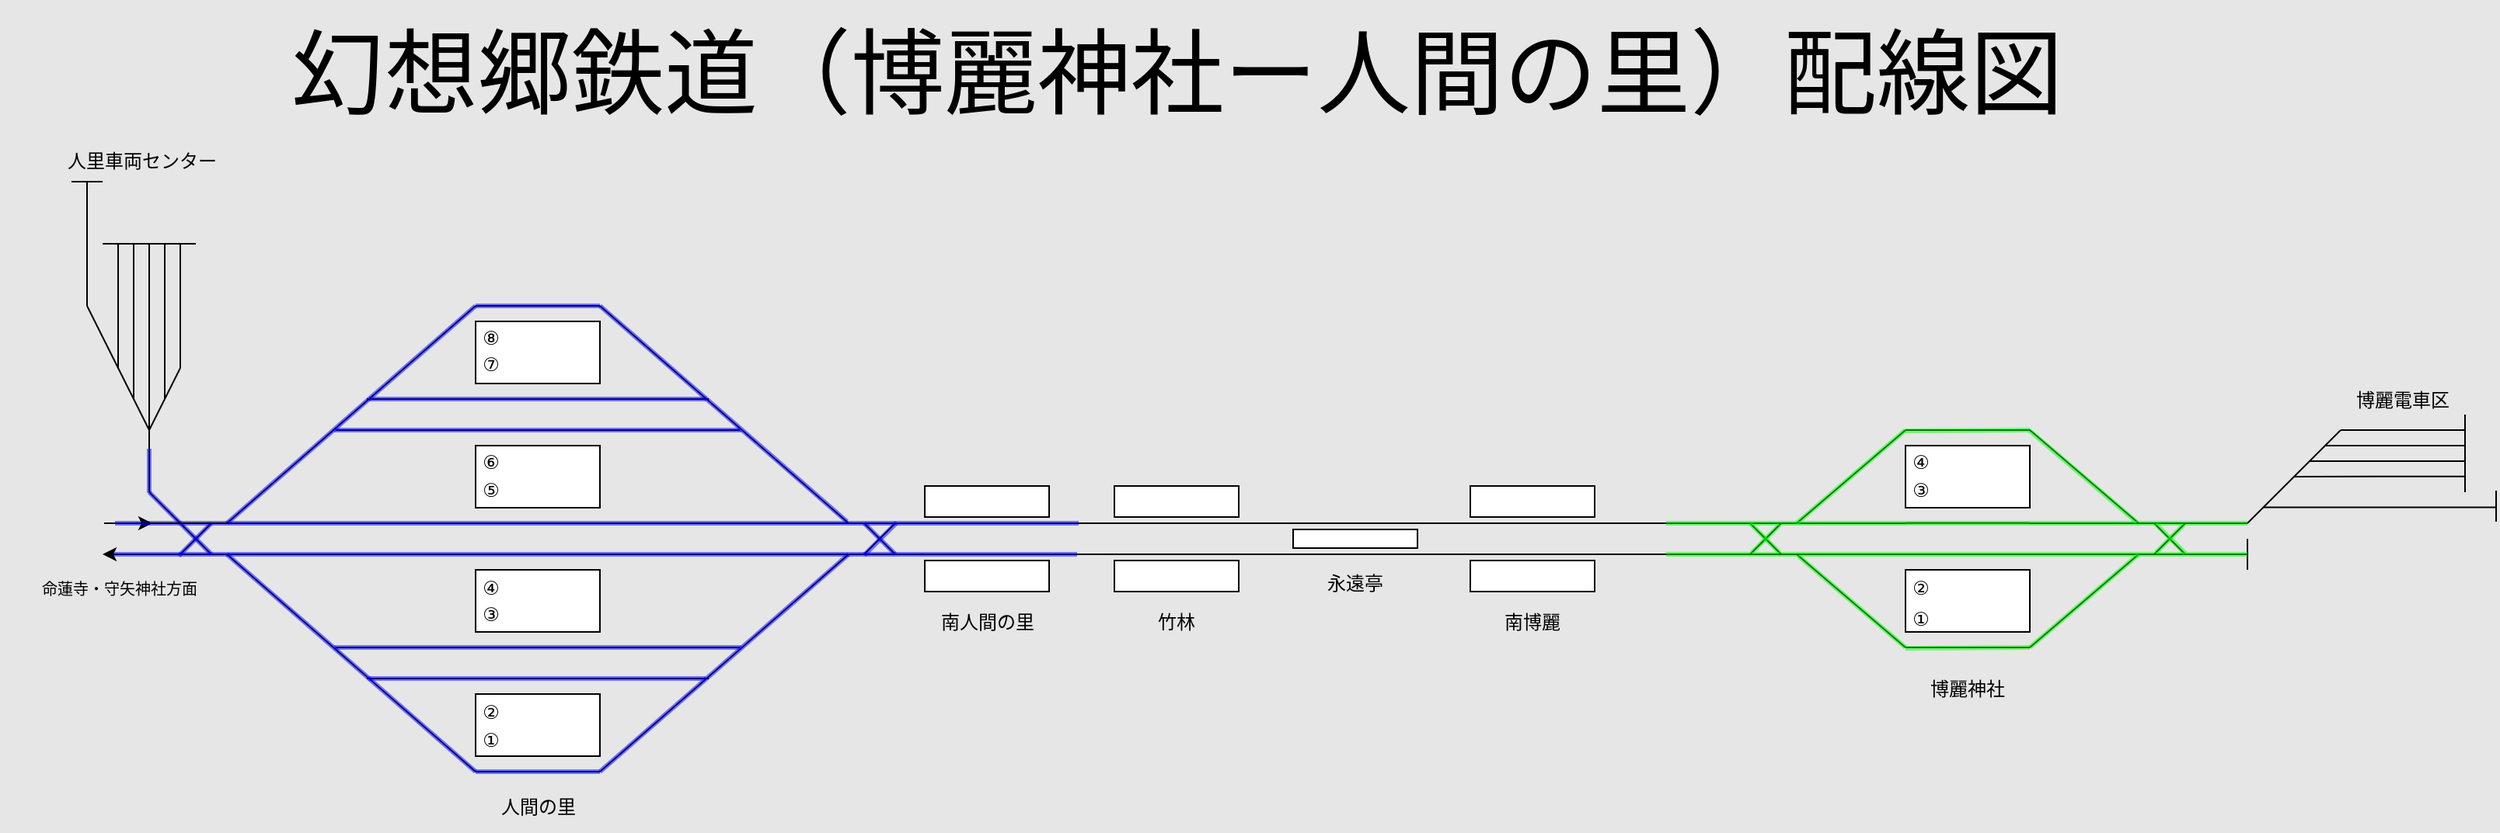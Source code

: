 <mxfile version="21.5.0" type="device">
  <diagram name="第 1 页" id="5KSprpMwUYVPSRvnmA9z">
    <mxGraphModel dx="819" dy="478" grid="0" gridSize="9.843" guides="1" tooltips="1" connect="1" arrows="1" fold="1" page="1" pageScale="1" pageWidth="1654" pageHeight="1169" background="#E6E6E6" math="0" shadow="0">
      <root>
        <mxCell id="0" />
        <mxCell id="1" parent="0" />
        <mxCell id="EGFDkehEQVp23pimZ-VM-1" value="" style="endArrow=none;html=1;rounded=0;" edge="1" parent="1">
          <mxGeometry width="50" height="50" relative="1" as="geometry">
            <mxPoint x="1235" y="299" as="sourcePoint" />
            <mxPoint x="1315" y="299" as="targetPoint" />
          </mxGeometry>
        </mxCell>
        <mxCell id="EGFDkehEQVp23pimZ-VM-2" value="" style="endArrow=none;html=1;rounded=0;" edge="1" parent="1">
          <mxGeometry width="50" height="50" relative="1" as="geometry">
            <mxPoint x="1235" y="358.83" as="sourcePoint" />
            <mxPoint x="1315" y="358.83" as="targetPoint" />
          </mxGeometry>
        </mxCell>
        <mxCell id="EGFDkehEQVp23pimZ-VM-3" value="" style="endArrow=none;html=1;rounded=0;" edge="1" parent="1">
          <mxGeometry width="50" height="50" relative="1" as="geometry">
            <mxPoint x="1235" y="379" as="sourcePoint" />
            <mxPoint x="1315" y="379" as="targetPoint" />
          </mxGeometry>
        </mxCell>
        <mxCell id="EGFDkehEQVp23pimZ-VM-4" value="" style="endArrow=none;html=1;rounded=0;" edge="1" parent="1">
          <mxGeometry width="50" height="50" relative="1" as="geometry">
            <mxPoint x="1235" y="439" as="sourcePoint" />
            <mxPoint x="1315" y="439" as="targetPoint" />
          </mxGeometry>
        </mxCell>
        <mxCell id="EGFDkehEQVp23pimZ-VM-6" value="" style="rounded=0;whiteSpace=wrap;html=1;" vertex="1" parent="1">
          <mxGeometry x="1235" y="309" width="80" height="40" as="geometry" />
        </mxCell>
        <mxCell id="EGFDkehEQVp23pimZ-VM-7" value="" style="rounded=0;whiteSpace=wrap;html=1;" vertex="1" parent="1">
          <mxGeometry x="1235" y="389" width="80" height="40" as="geometry" />
        </mxCell>
        <mxCell id="EGFDkehEQVp23pimZ-VM-8" value="" style="endArrow=none;html=1;rounded=0;" edge="1" parent="1">
          <mxGeometry width="50" height="50" relative="1" as="geometry">
            <mxPoint x="1315" y="299" as="sourcePoint" />
            <mxPoint x="1385" y="359" as="targetPoint" />
          </mxGeometry>
        </mxCell>
        <mxCell id="EGFDkehEQVp23pimZ-VM-9" value="" style="endArrow=none;html=1;rounded=0;" edge="1" parent="1">
          <mxGeometry width="50" height="50" relative="1" as="geometry">
            <mxPoint x="1315" y="379" as="sourcePoint" />
            <mxPoint x="1385" y="379" as="targetPoint" />
          </mxGeometry>
        </mxCell>
        <mxCell id="EGFDkehEQVp23pimZ-VM-10" value="" style="endArrow=none;html=1;rounded=0;" edge="1" parent="1">
          <mxGeometry width="50" height="50" relative="1" as="geometry">
            <mxPoint x="1315" y="439" as="sourcePoint" />
            <mxPoint x="1385" y="379" as="targetPoint" />
          </mxGeometry>
        </mxCell>
        <mxCell id="EGFDkehEQVp23pimZ-VM-11" value="" style="endArrow=none;html=1;rounded=0;" edge="1" parent="1">
          <mxGeometry width="50" height="50" relative="1" as="geometry">
            <mxPoint x="1315" y="359" as="sourcePoint" />
            <mxPoint x="1385" y="359" as="targetPoint" />
          </mxGeometry>
        </mxCell>
        <mxCell id="EGFDkehEQVp23pimZ-VM-12" value="" style="endArrow=none;html=1;rounded=0;" edge="1" parent="1">
          <mxGeometry width="50" height="50" relative="1" as="geometry">
            <mxPoint x="1385" y="359" as="sourcePoint" />
            <mxPoint x="1455" y="359" as="targetPoint" />
          </mxGeometry>
        </mxCell>
        <mxCell id="EGFDkehEQVp23pimZ-VM-13" value="" style="endArrow=none;html=1;rounded=0;" edge="1" parent="1">
          <mxGeometry width="50" height="50" relative="1" as="geometry">
            <mxPoint x="1385" y="379" as="sourcePoint" />
            <mxPoint x="1455" y="379" as="targetPoint" />
          </mxGeometry>
        </mxCell>
        <mxCell id="EGFDkehEQVp23pimZ-VM-14" value="" style="endArrow=none;html=1;rounded=0;" edge="1" parent="1">
          <mxGeometry width="50" height="50" relative="1" as="geometry">
            <mxPoint x="1395" y="359" as="sourcePoint" />
            <mxPoint x="1415" y="379" as="targetPoint" />
          </mxGeometry>
        </mxCell>
        <mxCell id="EGFDkehEQVp23pimZ-VM-15" value="" style="endArrow=none;html=1;rounded=0;" edge="1" parent="1">
          <mxGeometry width="50" height="50" relative="1" as="geometry">
            <mxPoint x="1395" y="379" as="sourcePoint" />
            <mxPoint x="1415" y="359" as="targetPoint" />
          </mxGeometry>
        </mxCell>
        <mxCell id="EGFDkehEQVp23pimZ-VM-16" value="" style="endArrow=none;html=1;rounded=0;" edge="1" parent="1">
          <mxGeometry width="50" height="50" relative="1" as="geometry">
            <mxPoint x="1455" y="389" as="sourcePoint" />
            <mxPoint x="1455" y="369" as="targetPoint" />
          </mxGeometry>
        </mxCell>
        <mxCell id="EGFDkehEQVp23pimZ-VM-17" value="" style="endArrow=none;html=1;rounded=0;" edge="1" parent="1">
          <mxGeometry width="50" height="50" relative="1" as="geometry">
            <mxPoint x="1455" y="359" as="sourcePoint" />
            <mxPoint x="1515" y="299" as="targetPoint" />
          </mxGeometry>
        </mxCell>
        <mxCell id="EGFDkehEQVp23pimZ-VM-18" value="" style="endArrow=none;html=1;rounded=0;" edge="1" parent="1">
          <mxGeometry width="50" height="50" relative="1" as="geometry">
            <mxPoint x="1515" y="299" as="sourcePoint" />
            <mxPoint x="1595" y="299" as="targetPoint" />
          </mxGeometry>
        </mxCell>
        <mxCell id="EGFDkehEQVp23pimZ-VM-19" value="" style="endArrow=none;html=1;rounded=0;" edge="1" parent="1">
          <mxGeometry width="50" height="50" relative="1" as="geometry">
            <mxPoint x="1505" y="309" as="sourcePoint" />
            <mxPoint x="1595" y="309" as="targetPoint" />
          </mxGeometry>
        </mxCell>
        <mxCell id="EGFDkehEQVp23pimZ-VM-20" value="" style="endArrow=none;html=1;rounded=0;" edge="1" parent="1">
          <mxGeometry width="50" height="50" relative="1" as="geometry">
            <mxPoint x="1495" y="319" as="sourcePoint" />
            <mxPoint x="1595" y="319" as="targetPoint" />
          </mxGeometry>
        </mxCell>
        <mxCell id="EGFDkehEQVp23pimZ-VM-21" value="" style="endArrow=none;html=1;rounded=0;" edge="1" parent="1">
          <mxGeometry width="50" height="50" relative="1" as="geometry">
            <mxPoint x="1485" y="329" as="sourcePoint" />
            <mxPoint x="1595" y="328.83" as="targetPoint" />
          </mxGeometry>
        </mxCell>
        <mxCell id="EGFDkehEQVp23pimZ-VM-22" value="" style="endArrow=none;html=1;rounded=0;" edge="1" parent="1">
          <mxGeometry width="50" height="50" relative="1" as="geometry">
            <mxPoint x="1595" y="339" as="sourcePoint" />
            <mxPoint x="1595" y="289" as="targetPoint" />
          </mxGeometry>
        </mxCell>
        <mxCell id="EGFDkehEQVp23pimZ-VM-23" value="" style="endArrow=none;html=1;rounded=0;" edge="1" parent="1">
          <mxGeometry width="50" height="50" relative="1" as="geometry">
            <mxPoint x="1465" y="348.76" as="sourcePoint" />
            <mxPoint x="1615" y="348.76" as="targetPoint" />
          </mxGeometry>
        </mxCell>
        <mxCell id="EGFDkehEQVp23pimZ-VM-24" value="" style="endArrow=none;html=1;rounded=0;" edge="1" parent="1">
          <mxGeometry width="50" height="50" relative="1" as="geometry">
            <mxPoint x="1615" y="358" as="sourcePoint" />
            <mxPoint x="1615" y="338" as="targetPoint" />
          </mxGeometry>
        </mxCell>
        <mxCell id="EGFDkehEQVp23pimZ-VM-26" value="" style="endArrow=none;html=1;rounded=0;" edge="1" parent="1">
          <mxGeometry width="50" height="50" relative="1" as="geometry">
            <mxPoint x="765" y="379" as="sourcePoint" />
            <mxPoint x="1235" y="379" as="targetPoint" />
          </mxGeometry>
        </mxCell>
        <mxCell id="EGFDkehEQVp23pimZ-VM-25" value="" style="endArrow=none;html=1;rounded=0;" edge="1" parent="1">
          <mxGeometry width="50" height="50" relative="1" as="geometry">
            <mxPoint x="764.667" y="359" as="sourcePoint" />
            <mxPoint x="1235" y="359" as="targetPoint" />
          </mxGeometry>
        </mxCell>
        <mxCell id="EGFDkehEQVp23pimZ-VM-27" value="" style="endArrow=none;html=1;rounded=0;" edge="1" parent="1">
          <mxGeometry width="50" height="50" relative="1" as="geometry">
            <mxPoint x="1165" y="379" as="sourcePoint" />
            <mxPoint x="1235" y="439" as="targetPoint" />
          </mxGeometry>
        </mxCell>
        <mxCell id="EGFDkehEQVp23pimZ-VM-28" value="" style="endArrow=none;html=1;rounded=0;" edge="1" parent="1">
          <mxGeometry width="50" height="50" relative="1" as="geometry">
            <mxPoint x="1165" y="359" as="sourcePoint" />
            <mxPoint x="1235" y="299" as="targetPoint" />
          </mxGeometry>
        </mxCell>
        <mxCell id="EGFDkehEQVp23pimZ-VM-29" value="" style="endArrow=none;html=1;rounded=0;" edge="1" parent="1">
          <mxGeometry width="50" height="50" relative="1" as="geometry">
            <mxPoint x="1135" y="359" as="sourcePoint" />
            <mxPoint x="1155" y="379" as="targetPoint" />
          </mxGeometry>
        </mxCell>
        <mxCell id="EGFDkehEQVp23pimZ-VM-30" value="" style="endArrow=none;html=1;rounded=0;" edge="1" parent="1">
          <mxGeometry width="50" height="50" relative="1" as="geometry">
            <mxPoint x="1135" y="379" as="sourcePoint" />
            <mxPoint x="1155" y="359" as="targetPoint" />
          </mxGeometry>
        </mxCell>
        <mxCell id="EGFDkehEQVp23pimZ-VM-31" value="" style="endArrow=none;html=1;rounded=0;" edge="1" parent="1">
          <mxGeometry width="50" height="50" relative="1" as="geometry">
            <mxPoint x="555" y="359" as="sourcePoint" />
            <mxPoint x="765" y="359" as="targetPoint" />
          </mxGeometry>
        </mxCell>
        <mxCell id="EGFDkehEQVp23pimZ-VM-32" value="" style="endArrow=none;html=1;rounded=0;" edge="1" parent="1">
          <mxGeometry width="50" height="50" relative="1" as="geometry">
            <mxPoint x="555" y="379" as="sourcePoint" />
            <mxPoint x="765" y="379" as="targetPoint" />
          </mxGeometry>
        </mxCell>
        <mxCell id="EGFDkehEQVp23pimZ-VM-33" value="" style="endArrow=none;html=1;rounded=0;" edge="1" parent="1">
          <mxGeometry width="50" height="50" relative="1" as="geometry">
            <mxPoint x="565" y="379" as="sourcePoint" />
            <mxPoint x="585" y="359" as="targetPoint" />
          </mxGeometry>
        </mxCell>
        <mxCell id="EGFDkehEQVp23pimZ-VM-34" value="" style="endArrow=none;html=1;rounded=0;" edge="1" parent="1">
          <mxGeometry width="50" height="50" relative="1" as="geometry">
            <mxPoint x="565" y="359" as="sourcePoint" />
            <mxPoint x="585" y="379" as="targetPoint" />
          </mxGeometry>
        </mxCell>
        <mxCell id="EGFDkehEQVp23pimZ-VM-35" value="" style="endArrow=none;html=1;rounded=0;" edge="1" parent="1">
          <mxGeometry width="50" height="50" relative="1" as="geometry">
            <mxPoint x="225" y="299" as="sourcePoint" />
            <mxPoint x="485" y="299" as="targetPoint" />
          </mxGeometry>
        </mxCell>
        <mxCell id="EGFDkehEQVp23pimZ-VM-36" value="" style="endArrow=none;html=1;rounded=0;" edge="1" parent="1">
          <mxGeometry width="50" height="50" relative="1" as="geometry">
            <mxPoint x="155" y="359" as="sourcePoint" />
            <mxPoint x="555" y="359" as="targetPoint" />
          </mxGeometry>
        </mxCell>
        <mxCell id="EGFDkehEQVp23pimZ-VM-37" value="" style="endArrow=none;html=1;rounded=0;" edge="1" parent="1">
          <mxGeometry width="50" height="50" relative="1" as="geometry">
            <mxPoint x="155" y="379" as="sourcePoint" />
            <mxPoint x="555" y="379" as="targetPoint" />
          </mxGeometry>
        </mxCell>
        <mxCell id="EGFDkehEQVp23pimZ-VM-38" value="" style="endArrow=none;html=1;rounded=0;" edge="1" parent="1">
          <mxGeometry width="50" height="50" relative="1" as="geometry">
            <mxPoint x="315" y="519" as="sourcePoint" />
            <mxPoint x="395" y="519" as="targetPoint" />
          </mxGeometry>
        </mxCell>
        <mxCell id="EGFDkehEQVp23pimZ-VM-39" value="" style="endArrow=none;html=1;rounded=0;" edge="1" parent="1">
          <mxGeometry width="50" height="50" relative="1" as="geometry">
            <mxPoint x="225" y="439" as="sourcePoint" />
            <mxPoint x="485" y="439" as="targetPoint" />
          </mxGeometry>
        </mxCell>
        <mxCell id="EGFDkehEQVp23pimZ-VM-40" value="" style="endArrow=none;html=1;rounded=0;" edge="1" parent="1">
          <mxGeometry width="50" height="50" relative="1" as="geometry">
            <mxPoint x="245" y="459" as="sourcePoint" />
            <mxPoint x="465" y="459" as="targetPoint" />
          </mxGeometry>
        </mxCell>
        <mxCell id="EGFDkehEQVp23pimZ-VM-41" value="" style="endArrow=none;html=1;rounded=0;" edge="1" parent="1">
          <mxGeometry width="50" height="50" relative="1" as="geometry">
            <mxPoint x="245" y="279" as="sourcePoint" />
            <mxPoint x="465" y="279" as="targetPoint" />
          </mxGeometry>
        </mxCell>
        <mxCell id="EGFDkehEQVp23pimZ-VM-42" value="" style="endArrow=none;html=1;rounded=0;" edge="1" parent="1">
          <mxGeometry width="50" height="50" relative="1" as="geometry">
            <mxPoint x="315" y="219" as="sourcePoint" />
            <mxPoint x="395" y="219" as="targetPoint" />
          </mxGeometry>
        </mxCell>
        <mxCell id="EGFDkehEQVp23pimZ-VM-43" value="" style="endArrow=none;html=1;rounded=0;" edge="1" parent="1">
          <mxGeometry width="50" height="50" relative="1" as="geometry">
            <mxPoint x="395" y="219" as="sourcePoint" />
            <mxPoint x="555" y="359" as="targetPoint" />
          </mxGeometry>
        </mxCell>
        <mxCell id="EGFDkehEQVp23pimZ-VM-44" value="" style="endArrow=none;html=1;rounded=0;" edge="1" parent="1">
          <mxGeometry width="50" height="50" relative="1" as="geometry">
            <mxPoint x="395" y="519" as="sourcePoint" />
            <mxPoint x="555" y="379" as="targetPoint" />
          </mxGeometry>
        </mxCell>
        <mxCell id="EGFDkehEQVp23pimZ-VM-45" value="" style="rounded=0;whiteSpace=wrap;html=1;" vertex="1" parent="1">
          <mxGeometry x="315" y="469" width="80" height="40" as="geometry" />
        </mxCell>
        <mxCell id="EGFDkehEQVp23pimZ-VM-46" value="" style="rounded=0;whiteSpace=wrap;html=1;" vertex="1" parent="1">
          <mxGeometry x="315" y="389" width="80" height="40" as="geometry" />
        </mxCell>
        <mxCell id="EGFDkehEQVp23pimZ-VM-47" value="" style="rounded=0;whiteSpace=wrap;html=1;" vertex="1" parent="1">
          <mxGeometry x="315" y="309" width="80" height="40" as="geometry" />
        </mxCell>
        <mxCell id="EGFDkehEQVp23pimZ-VM-48" value="" style="rounded=0;whiteSpace=wrap;html=1;" vertex="1" parent="1">
          <mxGeometry x="315" y="229" width="80" height="40" as="geometry" />
        </mxCell>
        <mxCell id="EGFDkehEQVp23pimZ-VM-49" value="" style="endArrow=none;html=1;rounded=0;" edge="1" parent="1">
          <mxGeometry width="50" height="50" relative="1" as="geometry">
            <mxPoint x="155" y="379" as="sourcePoint" />
            <mxPoint x="315" y="519" as="targetPoint" />
          </mxGeometry>
        </mxCell>
        <mxCell id="EGFDkehEQVp23pimZ-VM-50" value="" style="endArrow=none;html=1;rounded=0;" edge="1" parent="1">
          <mxGeometry width="50" height="50" relative="1" as="geometry">
            <mxPoint x="155" y="359" as="sourcePoint" />
            <mxPoint x="315" y="219" as="targetPoint" />
          </mxGeometry>
        </mxCell>
        <mxCell id="EGFDkehEQVp23pimZ-VM-51" value="" style="endArrow=classic;html=1;rounded=0;endFill=1;" edge="1" parent="1">
          <mxGeometry width="50" height="50" relative="1" as="geometry">
            <mxPoint x="76" y="359" as="sourcePoint" />
            <mxPoint x="107" y="359" as="targetPoint" />
          </mxGeometry>
        </mxCell>
        <mxCell id="EGFDkehEQVp23pimZ-VM-52" value="" style="endArrow=classic;html=1;rounded=0;endFill=1;" edge="1" parent="1">
          <mxGeometry width="50" height="50" relative="1" as="geometry">
            <mxPoint x="155" y="379" as="sourcePoint" />
            <mxPoint x="75" y="379" as="targetPoint" />
          </mxGeometry>
        </mxCell>
        <mxCell id="EGFDkehEQVp23pimZ-VM-54" value="" style="endArrow=none;html=1;rounded=0;" edge="1" parent="1">
          <mxGeometry width="50" height="50" relative="1" as="geometry">
            <mxPoint x="125" y="379" as="sourcePoint" />
            <mxPoint x="145" y="359" as="targetPoint" />
          </mxGeometry>
        </mxCell>
        <mxCell id="EGFDkehEQVp23pimZ-VM-55" value="" style="endArrow=none;html=1;rounded=0;" edge="1" parent="1">
          <mxGeometry width="50" height="50" relative="1" as="geometry">
            <mxPoint x="105" y="339" as="sourcePoint" />
            <mxPoint x="145" y="379" as="targetPoint" />
          </mxGeometry>
        </mxCell>
        <mxCell id="EGFDkehEQVp23pimZ-VM-56" value="" style="endArrow=none;html=1;rounded=0;" edge="1" parent="1">
          <mxGeometry width="50" height="50" relative="1" as="geometry">
            <mxPoint x="105" y="339" as="sourcePoint" />
            <mxPoint x="105" y="299" as="targetPoint" />
          </mxGeometry>
        </mxCell>
        <mxCell id="EGFDkehEQVp23pimZ-VM-57" value="" style="endArrow=none;html=1;rounded=0;" edge="1" parent="1">
          <mxGeometry width="50" height="50" relative="1" as="geometry">
            <mxPoint x="95" y="259" as="sourcePoint" />
            <mxPoint x="95" y="179" as="targetPoint" />
          </mxGeometry>
        </mxCell>
        <mxCell id="EGFDkehEQVp23pimZ-VM-58" value="" style="endArrow=none;html=1;rounded=0;" edge="1" parent="1">
          <mxGeometry width="50" height="50" relative="1" as="geometry">
            <mxPoint x="105" y="259" as="sourcePoint" />
            <mxPoint x="105" y="179" as="targetPoint" />
          </mxGeometry>
        </mxCell>
        <mxCell id="EGFDkehEQVp23pimZ-VM-59" value="" style="endArrow=none;html=1;rounded=0;" edge="1" parent="1">
          <mxGeometry width="50" height="50" relative="1" as="geometry">
            <mxPoint x="85" y="259" as="sourcePoint" />
            <mxPoint x="85" y="179" as="targetPoint" />
          </mxGeometry>
        </mxCell>
        <mxCell id="EGFDkehEQVp23pimZ-VM-60" value="" style="endArrow=none;html=1;rounded=0;" edge="1" parent="1">
          <mxGeometry width="50" height="50" relative="1" as="geometry">
            <mxPoint x="65" y="219" as="sourcePoint" />
            <mxPoint x="65" y="139" as="targetPoint" />
          </mxGeometry>
        </mxCell>
        <mxCell id="EGFDkehEQVp23pimZ-VM-61" value="" style="endArrow=none;html=1;rounded=0;" edge="1" parent="1">
          <mxGeometry width="50" height="50" relative="1" as="geometry">
            <mxPoint x="115" y="259" as="sourcePoint" />
            <mxPoint x="115" y="179" as="targetPoint" />
          </mxGeometry>
        </mxCell>
        <mxCell id="EGFDkehEQVp23pimZ-VM-62" value="" style="endArrow=none;html=1;rounded=0;" edge="1" parent="1">
          <mxGeometry width="50" height="50" relative="1" as="geometry">
            <mxPoint x="125" y="259" as="sourcePoint" />
            <mxPoint x="125" y="179" as="targetPoint" />
          </mxGeometry>
        </mxCell>
        <mxCell id="EGFDkehEQVp23pimZ-VM-63" value="" style="endArrow=none;html=1;rounded=0;" edge="1" parent="1">
          <mxGeometry width="50" height="50" relative="1" as="geometry">
            <mxPoint x="105" y="299" as="sourcePoint" />
            <mxPoint x="125" y="259" as="targetPoint" />
          </mxGeometry>
        </mxCell>
        <mxCell id="EGFDkehEQVp23pimZ-VM-64" value="" style="endArrow=none;html=1;rounded=0;" edge="1" parent="1">
          <mxGeometry width="50" height="50" relative="1" as="geometry">
            <mxPoint x="115" y="279" as="sourcePoint" />
            <mxPoint x="115" y="259" as="targetPoint" />
          </mxGeometry>
        </mxCell>
        <mxCell id="EGFDkehEQVp23pimZ-VM-65" value="" style="endArrow=none;html=1;rounded=0;" edge="1" parent="1">
          <mxGeometry width="50" height="50" relative="1" as="geometry">
            <mxPoint x="105" y="299" as="sourcePoint" />
            <mxPoint x="105" y="259" as="targetPoint" />
          </mxGeometry>
        </mxCell>
        <mxCell id="EGFDkehEQVp23pimZ-VM-66" value="" style="endArrow=none;html=1;rounded=0;" edge="1" parent="1">
          <mxGeometry width="50" height="50" relative="1" as="geometry">
            <mxPoint x="105" y="299" as="sourcePoint" />
            <mxPoint x="65" y="219" as="targetPoint" />
          </mxGeometry>
        </mxCell>
        <mxCell id="EGFDkehEQVp23pimZ-VM-68" value="" style="endArrow=none;html=1;rounded=0;" edge="1" parent="1">
          <mxGeometry width="50" height="50" relative="1" as="geometry">
            <mxPoint x="95" y="279" as="sourcePoint" />
            <mxPoint x="95" y="259" as="targetPoint" />
          </mxGeometry>
        </mxCell>
        <mxCell id="EGFDkehEQVp23pimZ-VM-69" value="" style="endArrow=none;html=1;rounded=0;" edge="1" parent="1">
          <mxGeometry width="50" height="50" relative="1" as="geometry">
            <mxPoint x="55" y="139" as="sourcePoint" />
            <mxPoint x="65" y="139" as="targetPoint" />
            <Array as="points">
              <mxPoint x="65" y="139" />
              <mxPoint x="75" y="139" />
            </Array>
          </mxGeometry>
        </mxCell>
        <mxCell id="EGFDkehEQVp23pimZ-VM-70" value="" style="endArrow=none;html=1;rounded=0;" edge="1" parent="1">
          <mxGeometry width="50" height="50" relative="1" as="geometry">
            <mxPoint x="75" y="179" as="sourcePoint" />
            <mxPoint x="85" y="179" as="targetPoint" />
            <Array as="points">
              <mxPoint x="85" y="179" />
              <mxPoint x="135" y="179" />
            </Array>
          </mxGeometry>
        </mxCell>
        <mxCell id="EGFDkehEQVp23pimZ-VM-71" value="" style="rounded=0;whiteSpace=wrap;html=1;" vertex="1" parent="1">
          <mxGeometry x="955" y="383" width="80" height="20" as="geometry" />
        </mxCell>
        <mxCell id="EGFDkehEQVp23pimZ-VM-72" value="" style="rounded=0;whiteSpace=wrap;html=1;" vertex="1" parent="1">
          <mxGeometry x="955" y="335" width="80" height="20" as="geometry" />
        </mxCell>
        <mxCell id="EGFDkehEQVp23pimZ-VM-73" value="" style="rounded=0;whiteSpace=wrap;html=1;" vertex="1" parent="1">
          <mxGeometry x="841" y="363" width="80" height="12" as="geometry" />
        </mxCell>
        <mxCell id="EGFDkehEQVp23pimZ-VM-74" value="" style="rounded=0;whiteSpace=wrap;html=1;" vertex="1" parent="1">
          <mxGeometry x="726.002" y="383.003" width="80" height="20" as="geometry" />
        </mxCell>
        <mxCell id="EGFDkehEQVp23pimZ-VM-75" value="" style="rounded=0;whiteSpace=wrap;html=1;" vertex="1" parent="1">
          <mxGeometry x="726.002" y="335.003" width="80" height="20" as="geometry" />
        </mxCell>
        <mxCell id="EGFDkehEQVp23pimZ-VM-79" value="" style="endArrow=none;html=1;rounded=0;strokeColor=#00FF00;opacity=50;strokeWidth=3;" edge="1" parent="1">
          <mxGeometry width="50" height="50" relative="1" as="geometry">
            <mxPoint x="1081" y="359.01" as="sourcePoint" />
            <mxPoint x="1455" y="359" as="targetPoint" />
          </mxGeometry>
        </mxCell>
        <mxCell id="EGFDkehEQVp23pimZ-VM-76" value="" style="rounded=0;whiteSpace=wrap;html=1;" vertex="1" parent="1">
          <mxGeometry x="604.005" y="383.005" width="80" height="20" as="geometry" />
        </mxCell>
        <mxCell id="EGFDkehEQVp23pimZ-VM-80" value="" style="endArrow=none;html=1;rounded=0;strokeWidth=3;opacity=50;strokeColor=#00FF00;" edge="1" parent="1">
          <mxGeometry width="50" height="50" relative="1" as="geometry">
            <mxPoint x="1081.003" y="379.013" as="sourcePoint" />
            <mxPoint x="1455" y="379" as="targetPoint" />
          </mxGeometry>
        </mxCell>
        <mxCell id="EGFDkehEQVp23pimZ-VM-81" value="" style="endArrow=none;html=1;rounded=0;strokeWidth=3;opacity=50;strokeColor=#00FF00;" edge="1" parent="1">
          <mxGeometry width="50" height="50" relative="1" as="geometry">
            <mxPoint x="1135.005" y="359.005" as="sourcePoint" />
            <mxPoint x="1154" y="378" as="targetPoint" />
          </mxGeometry>
        </mxCell>
        <mxCell id="EGFDkehEQVp23pimZ-VM-77" value="" style="rounded=0;whiteSpace=wrap;html=1;" vertex="1" parent="1">
          <mxGeometry x="604.005" y="335.005" width="80" height="20" as="geometry" />
        </mxCell>
        <mxCell id="EGFDkehEQVp23pimZ-VM-82" value="" style="endArrow=none;html=1;rounded=0;strokeWidth=3;opacity=50;strokeColor=#00FF00;" edge="1" parent="1">
          <mxGeometry width="50" height="50" relative="1" as="geometry">
            <mxPoint x="1154" y="360" as="sourcePoint" />
            <mxPoint x="1136" y="378" as="targetPoint" />
          </mxGeometry>
        </mxCell>
        <mxCell id="EGFDkehEQVp23pimZ-VM-83" value="" style="endArrow=none;html=1;rounded=0;strokeWidth=3;opacity=50;strokeColor=#00FF00;" edge="1" parent="1">
          <mxGeometry width="50" height="50" relative="1" as="geometry">
            <mxPoint x="1235" y="299" as="sourcePoint" />
            <mxPoint x="1165.003" y="359.003" as="targetPoint" />
          </mxGeometry>
        </mxCell>
        <mxCell id="EGFDkehEQVp23pimZ-VM-84" value="" style="endArrow=none;html=1;rounded=0;strokeWidth=3;opacity=50;strokeColor=#00FF00;" edge="1" parent="1">
          <mxGeometry width="50" height="50" relative="1" as="geometry">
            <mxPoint x="1385.003" y="379.003" as="sourcePoint" />
            <mxPoint x="1315.005" y="439.005" as="targetPoint" />
          </mxGeometry>
        </mxCell>
        <mxCell id="EGFDkehEQVp23pimZ-VM-85" value="" style="endArrow=none;html=1;rounded=0;strokeWidth=3;opacity=50;strokeColor=#00FF00;" edge="1" parent="1">
          <mxGeometry width="50" height="50" relative="1" as="geometry">
            <mxPoint x="1235" y="439" as="sourcePoint" />
            <mxPoint x="1166" y="380" as="targetPoint" />
          </mxGeometry>
        </mxCell>
        <mxCell id="EGFDkehEQVp23pimZ-VM-86" value="" style="endArrow=none;html=1;rounded=0;strokeWidth=3;opacity=50;strokeColor=#00FF00;" edge="1" parent="1">
          <mxGeometry width="50" height="50" relative="1" as="geometry">
            <mxPoint x="1384.003" y="358.502" as="sourcePoint" />
            <mxPoint x="1315.003" y="299.502" as="targetPoint" />
          </mxGeometry>
        </mxCell>
        <mxCell id="EGFDkehEQVp23pimZ-VM-87" value="" style="endArrow=none;html=1;rounded=0;strokeWidth=3;opacity=50;strokeColor=#00FF00;" edge="1" parent="1">
          <mxGeometry width="50" height="50" relative="1" as="geometry">
            <mxPoint x="1315" y="299" as="sourcePoint" />
            <mxPoint x="1235.005" y="299.505" as="targetPoint" />
          </mxGeometry>
        </mxCell>
        <mxCell id="EGFDkehEQVp23pimZ-VM-88" value="" style="endArrow=none;html=1;rounded=0;strokeWidth=3;opacity=50;strokeColor=#00FF00;" edge="1" parent="1">
          <mxGeometry width="50" height="50" relative="1" as="geometry">
            <mxPoint x="1315.003" y="439.003" as="sourcePoint" />
            <mxPoint x="1235.008" y="439.507" as="targetPoint" />
          </mxGeometry>
        </mxCell>
        <mxCell id="EGFDkehEQVp23pimZ-VM-89" value="" style="endArrow=none;html=1;rounded=0;strokeWidth=3;opacity=50;strokeColor=#00FF00;" edge="1" parent="1">
          <mxGeometry width="50" height="50" relative="1" as="geometry">
            <mxPoint x="1395.998" y="359.497" as="sourcePoint" />
            <mxPoint x="1414.993" y="378.493" as="targetPoint" />
          </mxGeometry>
        </mxCell>
        <mxCell id="EGFDkehEQVp23pimZ-VM-90" value="" style="endArrow=none;html=1;rounded=0;strokeWidth=3;opacity=50;strokeColor=#00FF00;" edge="1" parent="1">
          <mxGeometry width="50" height="50" relative="1" as="geometry">
            <mxPoint x="1414.003" y="360.003" as="sourcePoint" />
            <mxPoint x="1396.003" y="378.003" as="targetPoint" />
          </mxGeometry>
        </mxCell>
        <mxCell id="EGFDkehEQVp23pimZ-VM-91" value="" style="endArrow=none;html=1;rounded=0;strokeColor=#0000FF;opacity=50;strokeWidth=3;" edge="1" parent="1">
          <mxGeometry width="50" height="50" relative="1" as="geometry">
            <mxPoint x="83" y="359" as="sourcePoint" />
            <mxPoint x="703.003" y="359.002" as="targetPoint" />
          </mxGeometry>
        </mxCell>
        <mxCell id="EGFDkehEQVp23pimZ-VM-92" value="" style="endArrow=none;html=1;rounded=0;strokeColor=#0000FF;opacity=50;strokeWidth=3;" edge="1" parent="1">
          <mxGeometry width="50" height="50" relative="1" as="geometry">
            <mxPoint x="82" y="379" as="sourcePoint" />
            <mxPoint x="701.995" y="379.005" as="targetPoint" />
          </mxGeometry>
        </mxCell>
        <mxCell id="EGFDkehEQVp23pimZ-VM-93" value="" style="endArrow=none;html=1;rounded=0;strokeColor=#0000FF;opacity=50;strokeWidth=3;" edge="1" parent="1">
          <mxGeometry width="50" height="50" relative="1" as="geometry">
            <mxPoint x="155" y="379" as="sourcePoint" />
            <mxPoint x="315" y="519" as="targetPoint" />
          </mxGeometry>
        </mxCell>
        <mxCell id="EGFDkehEQVp23pimZ-VM-94" value="" style="endArrow=none;html=1;rounded=0;strokeColor=#0000FF;opacity=50;strokeWidth=3;" edge="1" parent="1">
          <mxGeometry width="50" height="50" relative="1" as="geometry">
            <mxPoint x="395.002" y="219.002" as="sourcePoint" />
            <mxPoint x="554.002" y="358.003" as="targetPoint" />
          </mxGeometry>
        </mxCell>
        <mxCell id="EGFDkehEQVp23pimZ-VM-95" value="" style="endArrow=none;html=1;rounded=0;strokeColor=#0000FF;opacity=50;strokeWidth=3;" edge="1" parent="1">
          <mxGeometry width="50" height="50" relative="1" as="geometry">
            <mxPoint x="155" y="359" as="sourcePoint" />
            <mxPoint x="315" y="219" as="targetPoint" />
          </mxGeometry>
        </mxCell>
        <mxCell id="EGFDkehEQVp23pimZ-VM-96" value="" style="endArrow=none;html=1;rounded=0;strokeColor=#0000FF;opacity=50;strokeWidth=3;" edge="1" parent="1">
          <mxGeometry width="50" height="50" relative="1" as="geometry">
            <mxPoint x="315" y="519" as="sourcePoint" />
            <mxPoint x="395" y="519" as="targetPoint" />
          </mxGeometry>
        </mxCell>
        <mxCell id="EGFDkehEQVp23pimZ-VM-97" value="" style="endArrow=none;html=1;rounded=0;strokeColor=#0000FF;opacity=50;strokeWidth=3;" edge="1" parent="1">
          <mxGeometry width="50" height="50" relative="1" as="geometry">
            <mxPoint x="395.002" y="519.003" as="sourcePoint" />
            <mxPoint x="555.002" y="379.003" as="targetPoint" />
          </mxGeometry>
        </mxCell>
        <mxCell id="EGFDkehEQVp23pimZ-VM-98" value="" style="endArrow=none;html=1;rounded=0;strokeColor=#0000FF;opacity=50;strokeWidth=3;" edge="1" parent="1">
          <mxGeometry width="50" height="50" relative="1" as="geometry">
            <mxPoint x="246.002" y="459.002" as="sourcePoint" />
            <mxPoint x="463" y="459" as="targetPoint" />
          </mxGeometry>
        </mxCell>
        <mxCell id="EGFDkehEQVp23pimZ-VM-99" value="" style="endArrow=none;html=1;rounded=0;strokeColor=#0000FF;opacity=50;strokeWidth=3;" edge="1" parent="1">
          <mxGeometry width="50" height="50" relative="1" as="geometry">
            <mxPoint x="246.505" y="279.005" as="sourcePoint" />
            <mxPoint x="463.502" y="279.002" as="targetPoint" />
          </mxGeometry>
        </mxCell>
        <mxCell id="EGFDkehEQVp23pimZ-VM-100" value="" style="endArrow=none;html=1;rounded=0;strokeColor=#0000FF;opacity=50;strokeWidth=3;" edge="1" parent="1">
          <mxGeometry width="50" height="50" relative="1" as="geometry">
            <mxPoint x="314.997" y="219.007" as="sourcePoint" />
            <mxPoint x="395" y="219" as="targetPoint" />
          </mxGeometry>
        </mxCell>
        <mxCell id="EGFDkehEQVp23pimZ-VM-101" value="" style="endArrow=none;html=1;rounded=0;strokeColor=#0000FF;opacity=50;strokeWidth=3;" edge="1" parent="1">
          <mxGeometry width="50" height="50" relative="1" as="geometry">
            <mxPoint x="224.0" y="439.01" as="sourcePoint" />
            <mxPoint x="486" y="439" as="targetPoint" />
          </mxGeometry>
        </mxCell>
        <mxCell id="EGFDkehEQVp23pimZ-VM-102" value="" style="endArrow=none;html=1;rounded=0;strokeColor=#0000FF;opacity=50;strokeWidth=3;" edge="1" parent="1">
          <mxGeometry width="50" height="50" relative="1" as="geometry">
            <mxPoint x="224.002" y="299.013" as="sourcePoint" />
            <mxPoint x="486.002" y="299.003" as="targetPoint" />
          </mxGeometry>
        </mxCell>
        <mxCell id="EGFDkehEQVp23pimZ-VM-103" value="" style="endArrow=none;html=1;rounded=0;strokeColor=#0000FF;opacity=50;strokeWidth=3;" edge="1" parent="1">
          <mxGeometry width="50" height="50" relative="1" as="geometry">
            <mxPoint x="565" y="359" as="sourcePoint" />
            <mxPoint x="585.005" y="378.995" as="targetPoint" />
          </mxGeometry>
        </mxCell>
        <mxCell id="EGFDkehEQVp23pimZ-VM-104" value="" style="endArrow=none;html=1;rounded=0;strokeColor=#0000FF;opacity=50;strokeWidth=3;" edge="1" parent="1">
          <mxGeometry width="50" height="50" relative="1" as="geometry">
            <mxPoint x="105" y="339" as="sourcePoint" />
            <mxPoint x="145.007" y="378.997" as="targetPoint" />
          </mxGeometry>
        </mxCell>
        <mxCell id="EGFDkehEQVp23pimZ-VM-105" value="" style="endArrow=none;html=1;rounded=0;strokeColor=#0000FF;opacity=50;strokeWidth=3;" edge="1" parent="1">
          <mxGeometry width="50" height="50" relative="1" as="geometry">
            <mxPoint x="124.002" y="380.003" as="sourcePoint" />
            <mxPoint x="145" y="359" as="targetPoint" />
          </mxGeometry>
        </mxCell>
        <mxCell id="EGFDkehEQVp23pimZ-VM-106" value="" style="endArrow=none;html=1;rounded=0;strokeColor=#0000FF;opacity=50;strokeWidth=3;" edge="1" parent="1">
          <mxGeometry width="50" height="50" relative="1" as="geometry">
            <mxPoint x="104.995" y="339.505" as="sourcePoint" />
            <mxPoint x="105" y="311" as="targetPoint" />
          </mxGeometry>
        </mxCell>
        <mxCell id="EGFDkehEQVp23pimZ-VM-107" value="" style="endArrow=none;html=1;rounded=0;strokeColor=#0000FF;opacity=50;strokeWidth=3;" edge="1" parent="1">
          <mxGeometry width="50" height="50" relative="1" as="geometry">
            <mxPoint x="564.995" y="379.505" as="sourcePoint" />
            <mxPoint x="585.993" y="358.503" as="targetPoint" />
          </mxGeometry>
        </mxCell>
        <mxCell id="EGFDkehEQVp23pimZ-VM-109" value="博麗神社&lt;br&gt;" style="text;strokeColor=none;align=center;fillColor=none;html=1;verticalAlign=middle;whiteSpace=wrap;rounded=0;" vertex="1" parent="1">
          <mxGeometry x="1244.999" y="451.001" width="60" height="30" as="geometry" />
        </mxCell>
        <mxCell id="EGFDkehEQVp23pimZ-VM-110" value="南博麗" style="text;strokeColor=none;align=center;fillColor=none;html=1;verticalAlign=middle;whiteSpace=wrap;rounded=0;" vertex="1" parent="1">
          <mxGeometry x="965.002" y="408.004" width="60" height="30" as="geometry" />
        </mxCell>
        <mxCell id="EGFDkehEQVp23pimZ-VM-111" value="永遠亭" style="text;strokeColor=none;align=center;fillColor=none;html=1;verticalAlign=middle;whiteSpace=wrap;rounded=0;" vertex="1" parent="1">
          <mxGeometry x="851.004" y="383.006" width="60" height="30" as="geometry" />
        </mxCell>
        <mxCell id="EGFDkehEQVp23pimZ-VM-112" value="竹林" style="text;strokeColor=none;align=center;fillColor=none;html=1;verticalAlign=middle;whiteSpace=wrap;rounded=0;" vertex="1" parent="1">
          <mxGeometry x="736.007" y="408.009" width="60" height="30" as="geometry" />
        </mxCell>
        <mxCell id="EGFDkehEQVp23pimZ-VM-113" value="南人間の里" style="text;strokeColor=none;align=center;fillColor=none;html=1;verticalAlign=middle;whiteSpace=wrap;rounded=0;" vertex="1" parent="1">
          <mxGeometry x="607.51" y="408.01" width="72.99" height="30" as="geometry" />
        </mxCell>
        <mxCell id="EGFDkehEQVp23pimZ-VM-114" value="人間の里" style="text;strokeColor=none;align=center;fillColor=none;html=1;verticalAlign=middle;whiteSpace=wrap;rounded=0;" vertex="1" parent="1">
          <mxGeometry x="318.502" y="527.002" width="72.99" height="30" as="geometry" />
        </mxCell>
        <mxCell id="EGFDkehEQVp23pimZ-VM-115" value="博麗電車区" style="text;strokeColor=none;align=center;fillColor=none;html=1;verticalAlign=middle;whiteSpace=wrap;rounded=0;" vertex="1" parent="1">
          <mxGeometry x="1510" y="265" width="90" height="30" as="geometry" />
        </mxCell>
        <mxCell id="EGFDkehEQVp23pimZ-VM-116" value="人里車両センター" style="text;strokeColor=none;align=center;fillColor=none;html=1;verticalAlign=middle;whiteSpace=wrap;rounded=0;" vertex="1" parent="1">
          <mxGeometry x="30" y="111" width="141" height="30" as="geometry" />
        </mxCell>
        <mxCell id="EGFDkehEQVp23pimZ-VM-117" value="&lt;font style=&quot;font-size: 10px;&quot;&gt;命蓮寺・守矢神社方面&lt;/font&gt;" style="text;strokeColor=none;align=center;fillColor=none;html=1;verticalAlign=middle;whiteSpace=wrap;rounded=0;" vertex="1" parent="1">
          <mxGeometry x="9" y="386" width="154" height="30" as="geometry" />
        </mxCell>
        <mxCell id="EGFDkehEQVp23pimZ-VM-119" value="" style="endArrow=none;html=1;rounded=0;" edge="1" parent="1">
          <mxGeometry width="50" height="50" relative="1" as="geometry">
            <mxPoint x="104" y="359" as="sourcePoint" />
            <mxPoint x="156" y="359" as="targetPoint" />
          </mxGeometry>
        </mxCell>
        <mxCell id="EGFDkehEQVp23pimZ-VM-120" value="&lt;font style=&quot;font-size: 60px;&quot;&gt;&lt;font style=&quot;font-size: 60px;&quot;&gt;幻想郷鉄道（博麗神社ー人間の里）配&lt;/font&gt;線図&lt;/font&gt;" style="text;strokeColor=none;align=center;fillColor=none;html=1;verticalAlign=middle;whiteSpace=wrap;rounded=0;" vertex="1" parent="1">
          <mxGeometry x="41.51" y="22" width="1449" height="96" as="geometry" />
        </mxCell>
        <mxCell id="EGFDkehEQVp23pimZ-VM-121" value="①" style="text;strokeColor=none;align=center;fillColor=none;html=1;verticalAlign=middle;whiteSpace=wrap;rounded=0;" vertex="1" parent="1">
          <mxGeometry x="1215" y="406" width="60" height="30" as="geometry" />
        </mxCell>
        <mxCell id="EGFDkehEQVp23pimZ-VM-122" value="②" style="text;strokeColor=none;align=center;fillColor=none;html=1;verticalAlign=middle;whiteSpace=wrap;rounded=0;" vertex="1" parent="1">
          <mxGeometry x="1215.003" y="386.002" width="60" height="30" as="geometry" />
        </mxCell>
        <mxCell id="EGFDkehEQVp23pimZ-VM-123" value="③" style="text;strokeColor=none;align=center;fillColor=none;html=1;verticalAlign=middle;whiteSpace=wrap;rounded=0;" vertex="1" parent="1">
          <mxGeometry x="1215.005" y="322.995" width="60" height="30" as="geometry" />
        </mxCell>
        <mxCell id="EGFDkehEQVp23pimZ-VM-124" value="④" style="text;strokeColor=none;align=center;fillColor=none;html=1;verticalAlign=middle;whiteSpace=wrap;rounded=0;" vertex="1" parent="1">
          <mxGeometry x="1215.008" y="304.998" width="60" height="30" as="geometry" />
        </mxCell>
        <mxCell id="EGFDkehEQVp23pimZ-VM-125" value="①" style="text;strokeColor=none;align=center;fillColor=none;html=1;verticalAlign=middle;whiteSpace=wrap;rounded=0;" vertex="1" parent="1">
          <mxGeometry x="295.002" y="484.002" width="60" height="30" as="geometry" />
        </mxCell>
        <mxCell id="EGFDkehEQVp23pimZ-VM-126" value="②" style="text;strokeColor=none;align=center;fillColor=none;html=1;verticalAlign=middle;whiteSpace=wrap;rounded=0;" vertex="1" parent="1">
          <mxGeometry x="295.005" y="465.995" width="60" height="30" as="geometry" />
        </mxCell>
        <mxCell id="EGFDkehEQVp23pimZ-VM-127" value="④" style="text;strokeColor=none;align=center;fillColor=none;html=1;verticalAlign=middle;whiteSpace=wrap;rounded=0;" vertex="1" parent="1">
          <mxGeometry x="295.0" y="386" width="60" height="30" as="geometry" />
        </mxCell>
        <mxCell id="EGFDkehEQVp23pimZ-VM-128" value="③" style="text;strokeColor=none;align=center;fillColor=none;html=1;verticalAlign=middle;whiteSpace=wrap;rounded=0;" vertex="1" parent="1">
          <mxGeometry x="294.998" y="402.997" width="60" height="30" as="geometry" />
        </mxCell>
        <mxCell id="EGFDkehEQVp23pimZ-VM-129" value="⑤" style="text;strokeColor=none;align=center;fillColor=none;html=1;verticalAlign=middle;whiteSpace=wrap;rounded=0;" vertex="1" parent="1">
          <mxGeometry x="295.005" y="322.995" width="60" height="30" as="geometry" />
        </mxCell>
        <mxCell id="EGFDkehEQVp23pimZ-VM-130" value="⑥" style="text;strokeColor=none;align=center;fillColor=none;html=1;verticalAlign=middle;whiteSpace=wrap;rounded=0;" vertex="1" parent="1">
          <mxGeometry x="295.007" y="304.987" width="60" height="30" as="geometry" />
        </mxCell>
        <mxCell id="EGFDkehEQVp23pimZ-VM-131" value="⑧" style="text;strokeColor=none;align=center;fillColor=none;html=1;verticalAlign=middle;whiteSpace=wrap;rounded=0;" vertex="1" parent="1">
          <mxGeometry x="295.003" y="224.992" width="60" height="30" as="geometry" />
        </mxCell>
        <mxCell id="EGFDkehEQVp23pimZ-VM-132" value="⑦" style="text;strokeColor=none;align=center;fillColor=none;html=1;verticalAlign=middle;whiteSpace=wrap;rounded=0;" vertex="1" parent="1">
          <mxGeometry x="295.0" y="241.99" width="60" height="30" as="geometry" />
        </mxCell>
      </root>
    </mxGraphModel>
  </diagram>
</mxfile>
